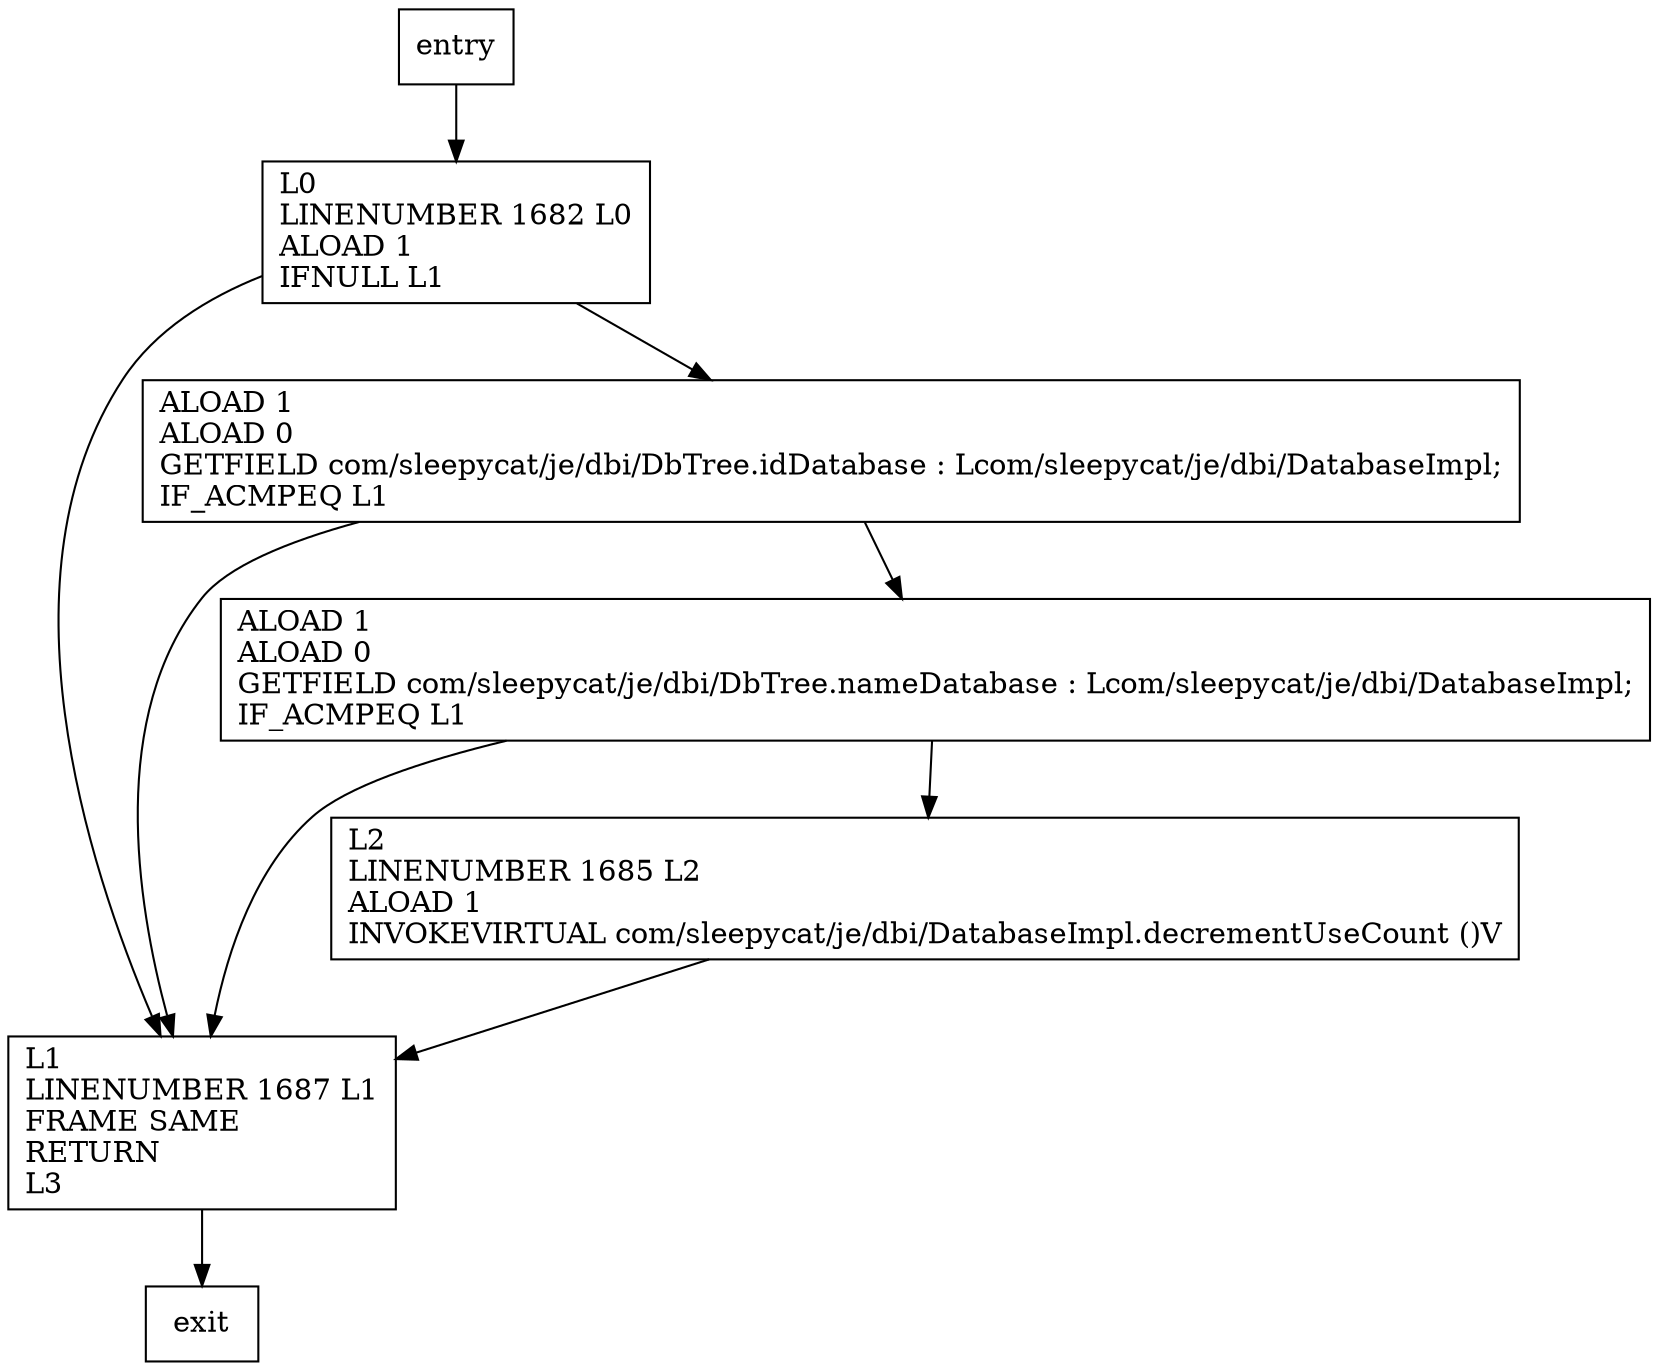 digraph releaseDb {
node [shape=record];
56710617 [label="L1\lLINENUMBER 1687 L1\lFRAME SAME\lRETURN\lL3\l"];
1470767568 [label="L2\lLINENUMBER 1685 L2\lALOAD 1\lINVOKEVIRTUAL com/sleepycat/je/dbi/DatabaseImpl.decrementUseCount ()V\l"];
966148445 [label="ALOAD 1\lALOAD 0\lGETFIELD com/sleepycat/je/dbi/DbTree.nameDatabase : Lcom/sleepycat/je/dbi/DatabaseImpl;\lIF_ACMPEQ L1\l"];
2129115794 [label="ALOAD 1\lALOAD 0\lGETFIELD com/sleepycat/je/dbi/DbTree.idDatabase : Lcom/sleepycat/je/dbi/DatabaseImpl;\lIF_ACMPEQ L1\l"];
494822794 [label="L0\lLINENUMBER 1682 L0\lALOAD 1\lIFNULL L1\l"];
entry;
exit;
entry -> 494822794
56710617 -> exit
1470767568 -> 56710617
966148445 -> 56710617
966148445 -> 1470767568
2129115794 -> 56710617
2129115794 -> 966148445
494822794 -> 56710617
494822794 -> 2129115794
}
